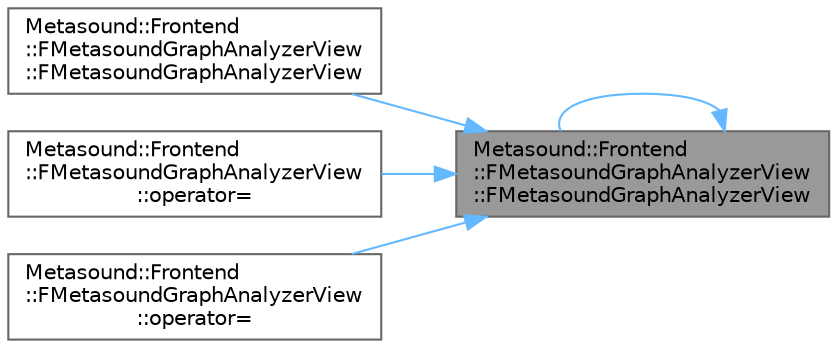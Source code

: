 digraph "Metasound::Frontend::FMetasoundGraphAnalyzerView::FMetasoundGraphAnalyzerView"
{
 // INTERACTIVE_SVG=YES
 // LATEX_PDF_SIZE
  bgcolor="transparent";
  edge [fontname=Helvetica,fontsize=10,labelfontname=Helvetica,labelfontsize=10];
  node [fontname=Helvetica,fontsize=10,shape=box,height=0.2,width=0.4];
  rankdir="RL";
  Node1 [id="Node000001",label="Metasound::Frontend\l::FMetasoundGraphAnalyzerView\l::FMetasoundGraphAnalyzerView",height=0.2,width=0.4,color="gray40", fillcolor="grey60", style="filled", fontcolor="black",tooltip=" "];
  Node1 -> Node1 [id="edge1_Node000001_Node000001",dir="back",color="steelblue1",style="solid",tooltip=" "];
  Node1 -> Node2 [id="edge2_Node000001_Node000002",dir="back",color="steelblue1",style="solid",tooltip=" "];
  Node2 [id="Node000002",label="Metasound::Frontend\l::FMetasoundGraphAnalyzerView\l::FMetasoundGraphAnalyzerView",height=0.2,width=0.4,color="grey40", fillcolor="white", style="filled",URL="$d1/de8/classMetasound_1_1Frontend_1_1FMetasoundGraphAnalyzerView.html#a571c522deefe53156526a5bdcf3417a1",tooltip=" "];
  Node1 -> Node3 [id="edge3_Node000001_Node000003",dir="back",color="steelblue1",style="solid",tooltip=" "];
  Node3 [id="Node000003",label="Metasound::Frontend\l::FMetasoundGraphAnalyzerView\l::operator=",height=0.2,width=0.4,color="grey40", fillcolor="white", style="filled",URL="$d1/de8/classMetasound_1_1Frontend_1_1FMetasoundGraphAnalyzerView.html#a9a15096e9b93b106f0ca6d774af2b74c",tooltip=" "];
  Node1 -> Node4 [id="edge4_Node000001_Node000004",dir="back",color="steelblue1",style="solid",tooltip=" "];
  Node4 [id="Node000004",label="Metasound::Frontend\l::FMetasoundGraphAnalyzerView\l::operator=",height=0.2,width=0.4,color="grey40", fillcolor="white", style="filled",URL="$d1/de8/classMetasound_1_1Frontend_1_1FMetasoundGraphAnalyzerView.html#ab0c4aea4f965f3fa264c503736044834",tooltip=" "];
}
